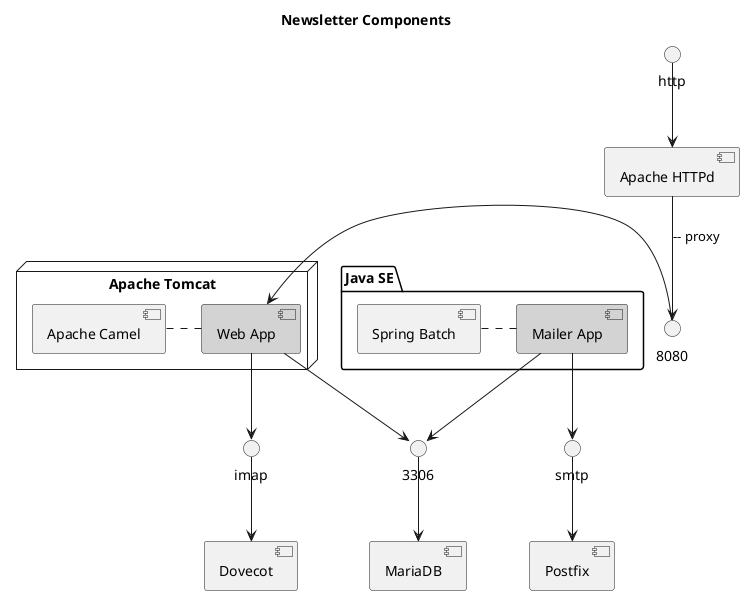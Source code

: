 @startuml

title Newsletter Components

' component [Web Application \n\n Apache Camel \n\n Apache Tomcat] as webApp

node "Apache Tomcat" {
  component [Web App] #lightgrey
  [Apache Camel] . [Web App]
}

package "Java SE" {
	component [Mailer App] #lightgrey
	[Spring Batch] . [Mailer App]
}

http --> [Apache HTTPd]
[Apache HTTPd] --> 8080 : -- proxy
8080 -> [Web App]
[Web App] --> 3306
3306 --> [MariaDB]
[Web App] --> imap
imap --> [Dovecot]
[Mailer App] --> 3306
[Mailer App] --> smtp
smtp --> [Postfix]

@enduml
